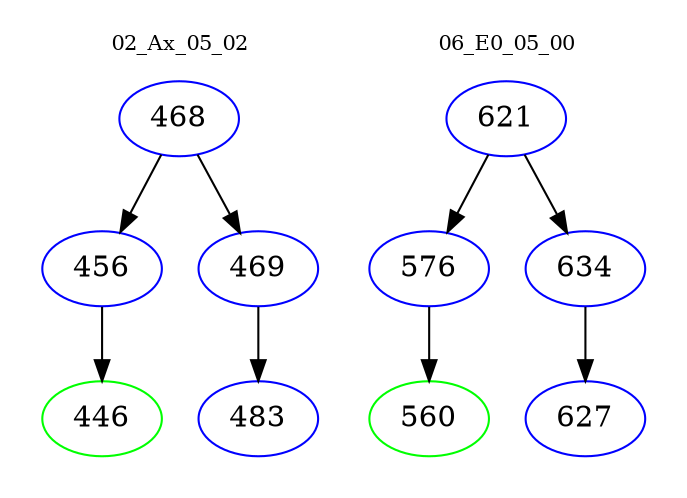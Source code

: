 digraph{
subgraph cluster_0 {
color = white
label = "02_Ax_05_02";
fontsize=10;
T0_468 [label="468", color="blue"]
T0_468 -> T0_456 [color="black"]
T0_456 [label="456", color="blue"]
T0_456 -> T0_446 [color="black"]
T0_446 [label="446", color="green"]
T0_468 -> T0_469 [color="black"]
T0_469 [label="469", color="blue"]
T0_469 -> T0_483 [color="black"]
T0_483 [label="483", color="blue"]
}
subgraph cluster_1 {
color = white
label = "06_E0_05_00";
fontsize=10;
T1_621 [label="621", color="blue"]
T1_621 -> T1_576 [color="black"]
T1_576 [label="576", color="blue"]
T1_576 -> T1_560 [color="black"]
T1_560 [label="560", color="green"]
T1_621 -> T1_634 [color="black"]
T1_634 [label="634", color="blue"]
T1_634 -> T1_627 [color="black"]
T1_627 [label="627", color="blue"]
}
}
